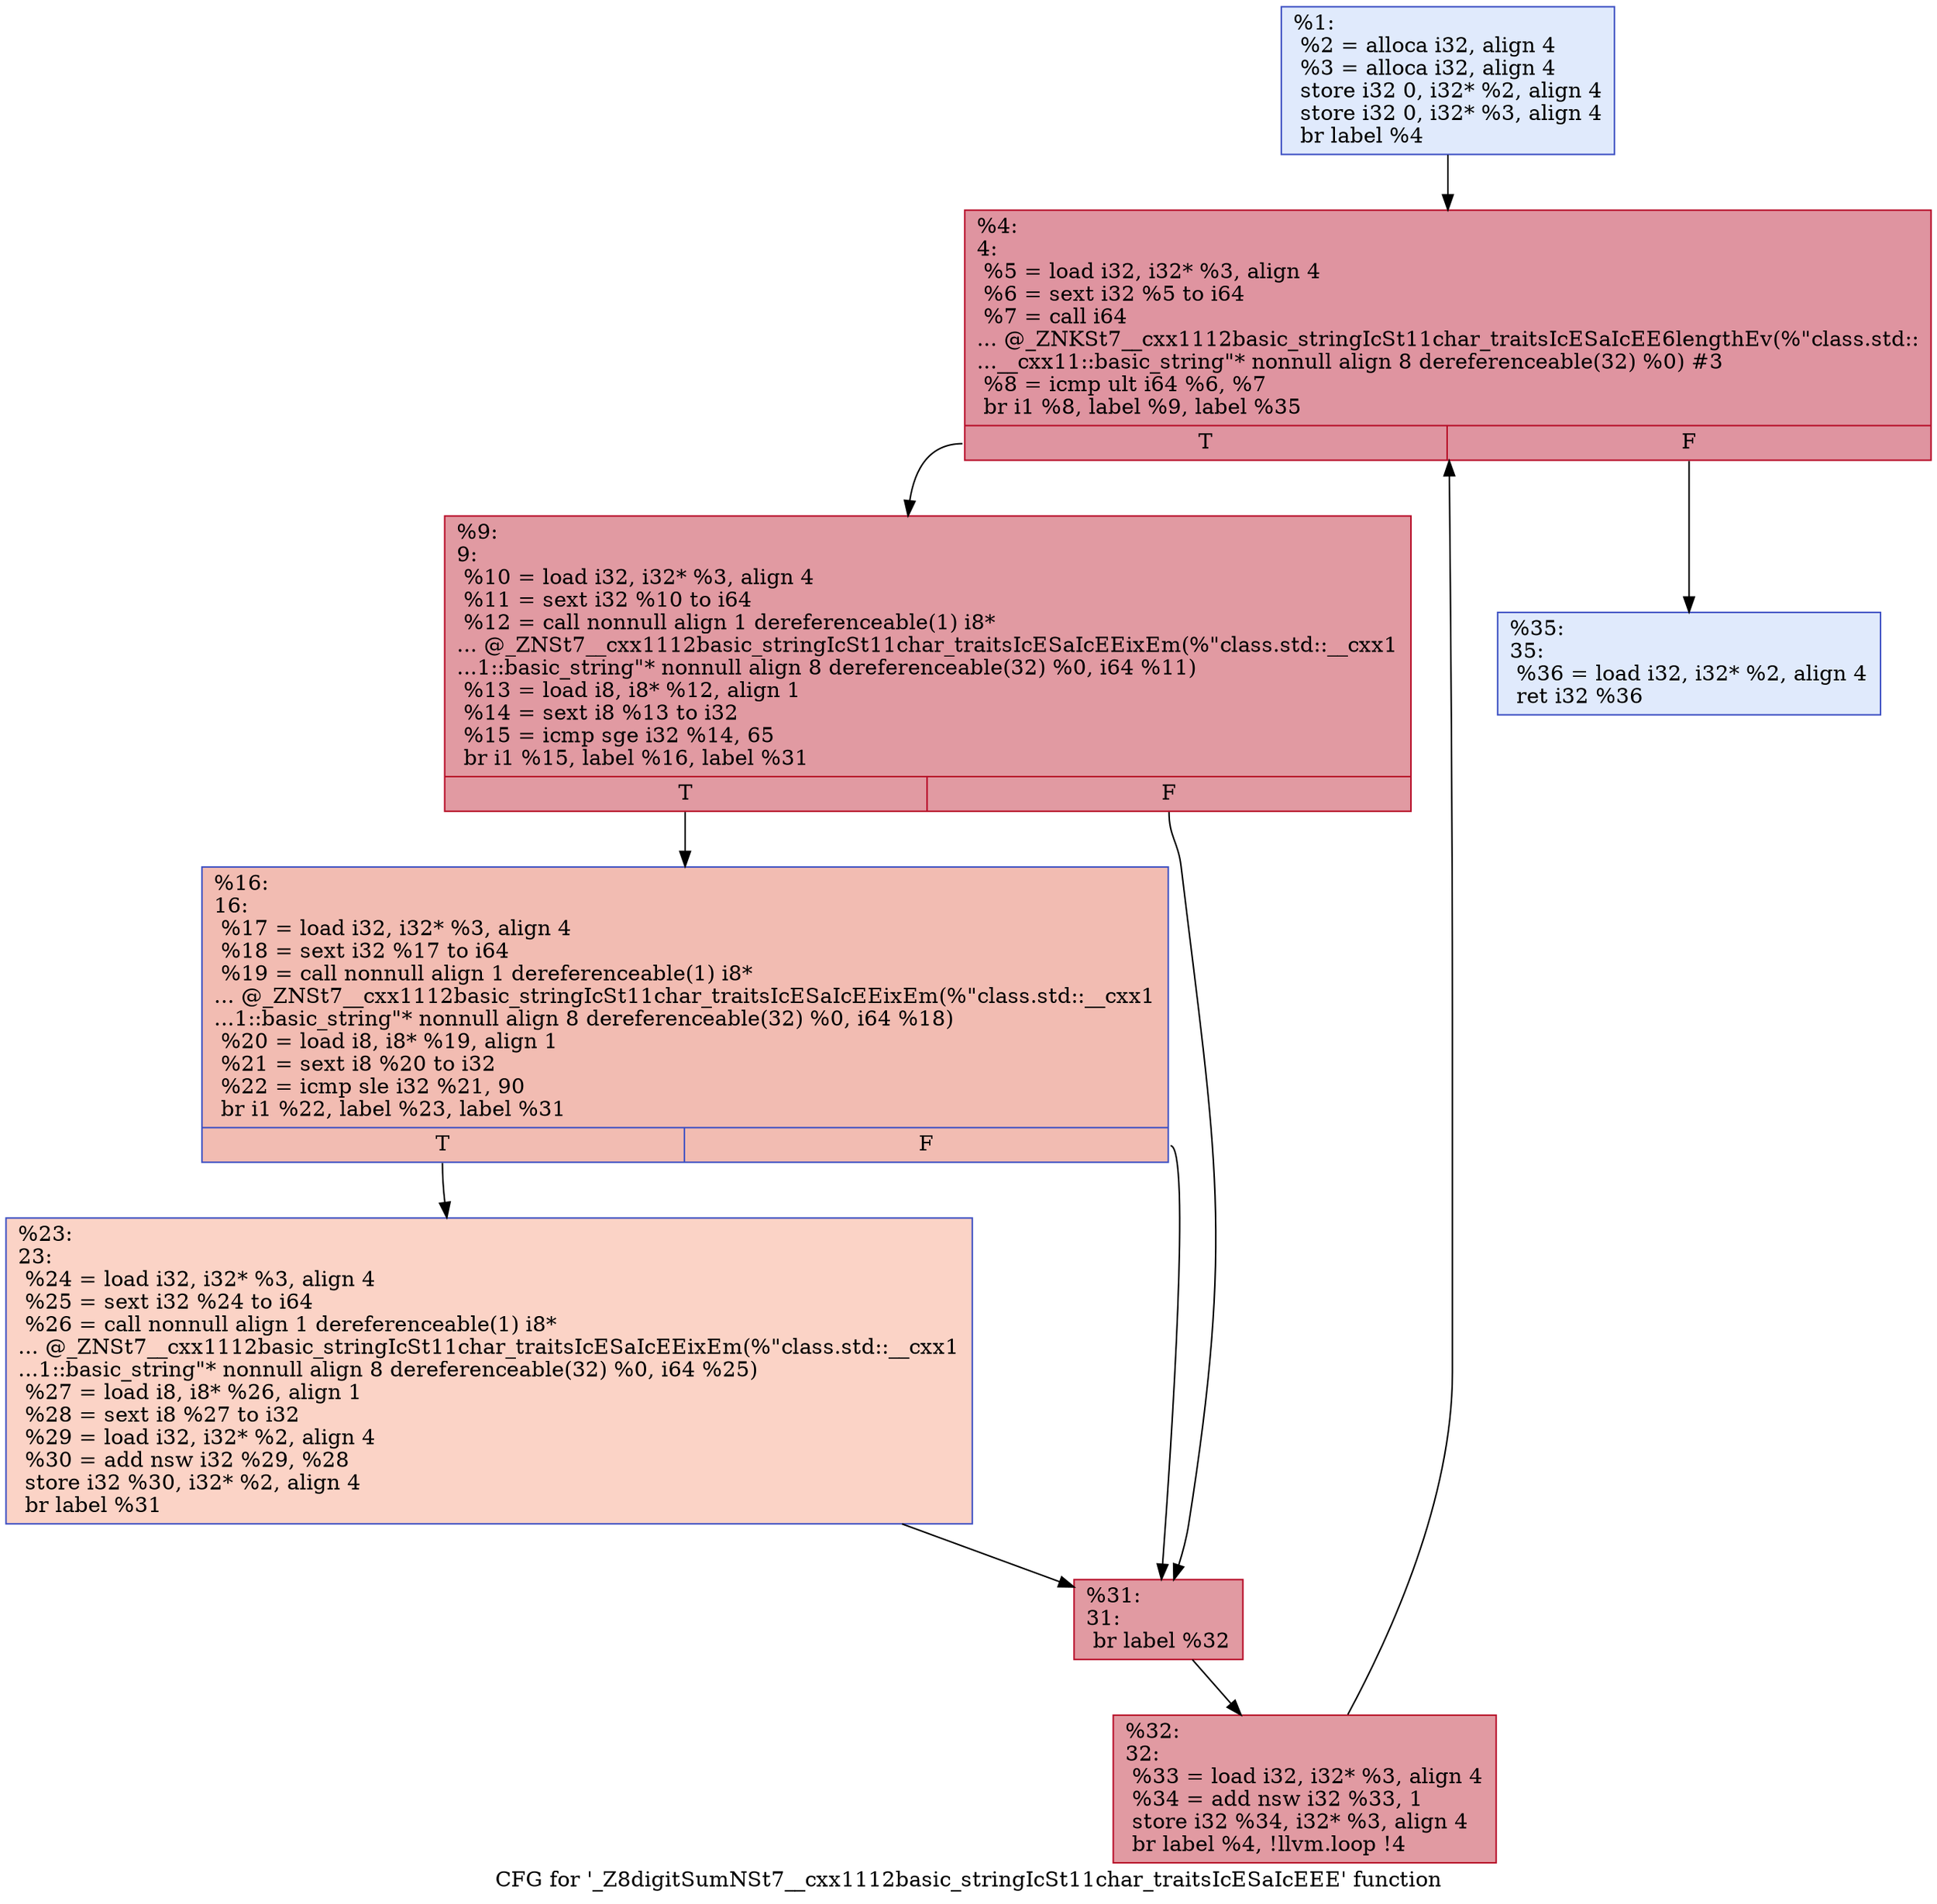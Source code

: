 digraph "CFG for '_Z8digitSumNSt7__cxx1112basic_stringIcSt11char_traitsIcESaIcEEE' function" {
	label="CFG for '_Z8digitSumNSt7__cxx1112basic_stringIcSt11char_traitsIcESaIcEEE' function";

	Node0x564296e6b1a0 [shape=record,color="#3d50c3ff", style=filled, fillcolor="#b9d0f970",label="{%1:\l  %2 = alloca i32, align 4\l  %3 = alloca i32, align 4\l  store i32 0, i32* %2, align 4\l  store i32 0, i32* %3, align 4\l  br label %4\l}"];
	Node0x564296e6b1a0 -> Node0x564296e6c0c0;
	Node0x564296e6c0c0 [shape=record,color="#b70d28ff", style=filled, fillcolor="#b70d2870",label="{%4:\l4:                                                \l  %5 = load i32, i32* %3, align 4\l  %6 = sext i32 %5 to i64\l  %7 = call i64\l... @_ZNKSt7__cxx1112basic_stringIcSt11char_traitsIcESaIcEE6lengthEv(%\"class.std::\l...__cxx11::basic_string\"* nonnull align 8 dereferenceable(32) %0) #3\l  %8 = icmp ult i64 %6, %7\l  br i1 %8, label %9, label %35\l|{<s0>T|<s1>F}}"];
	Node0x564296e6c0c0:s0 -> Node0x564296e6c180;
	Node0x564296e6c0c0:s1 -> Node0x564296e6c2b0;
	Node0x564296e6c180 [shape=record,color="#b70d28ff", style=filled, fillcolor="#bb1b2c70",label="{%9:\l9:                                                \l  %10 = load i32, i32* %3, align 4\l  %11 = sext i32 %10 to i64\l  %12 = call nonnull align 1 dereferenceable(1) i8*\l... @_ZNSt7__cxx1112basic_stringIcSt11char_traitsIcESaIcEEixEm(%\"class.std::__cxx1\l...1::basic_string\"* nonnull align 8 dereferenceable(32) %0, i64 %11)\l  %13 = load i8, i8* %12, align 1\l  %14 = sext i8 %13 to i32\l  %15 = icmp sge i32 %14, 65\l  br i1 %15, label %16, label %31\l|{<s0>T|<s1>F}}"];
	Node0x564296e6c180:s0 -> Node0x564296e6c870;
	Node0x564296e6c180:s1 -> Node0x564296e6cd50;
	Node0x564296e6c870 [shape=record,color="#3d50c3ff", style=filled, fillcolor="#e1675170",label="{%16:\l16:                                               \l  %17 = load i32, i32* %3, align 4\l  %18 = sext i32 %17 to i64\l  %19 = call nonnull align 1 dereferenceable(1) i8*\l... @_ZNSt7__cxx1112basic_stringIcSt11char_traitsIcESaIcEEixEm(%\"class.std::__cxx1\l...1::basic_string\"* nonnull align 8 dereferenceable(32) %0, i64 %18)\l  %20 = load i8, i8* %19, align 1\l  %21 = sext i8 %20 to i32\l  %22 = icmp sle i32 %21, 90\l  br i1 %22, label %23, label %31\l|{<s0>T|<s1>F}}"];
	Node0x564296e6c870:s0 -> Node0x564296e6cf70;
	Node0x564296e6c870:s1 -> Node0x564296e6cd50;
	Node0x564296e6cf70 [shape=record,color="#3d50c3ff", style=filled, fillcolor="#f59c7d70",label="{%23:\l23:                                               \l  %24 = load i32, i32* %3, align 4\l  %25 = sext i32 %24 to i64\l  %26 = call nonnull align 1 dereferenceable(1) i8*\l... @_ZNSt7__cxx1112basic_stringIcSt11char_traitsIcESaIcEEixEm(%\"class.std::__cxx1\l...1::basic_string\"* nonnull align 8 dereferenceable(32) %0, i64 %25)\l  %27 = load i8, i8* %26, align 1\l  %28 = sext i8 %27 to i32\l  %29 = load i32, i32* %2, align 4\l  %30 = add nsw i32 %29, %28\l  store i32 %30, i32* %2, align 4\l  br label %31\l}"];
	Node0x564296e6cf70 -> Node0x564296e6cd50;
	Node0x564296e6cd50 [shape=record,color="#b70d28ff", style=filled, fillcolor="#bb1b2c70",label="{%31:\l31:                                               \l  br label %32\l}"];
	Node0x564296e6cd50 -> Node0x564296e6d370;
	Node0x564296e6d370 [shape=record,color="#b70d28ff", style=filled, fillcolor="#bb1b2c70",label="{%32:\l32:                                               \l  %33 = load i32, i32* %3, align 4\l  %34 = add nsw i32 %33, 1\l  store i32 %34, i32* %3, align 4\l  br label %4, !llvm.loop !4\l}"];
	Node0x564296e6d370 -> Node0x564296e6c0c0;
	Node0x564296e6c2b0 [shape=record,color="#3d50c3ff", style=filled, fillcolor="#b9d0f970",label="{%35:\l35:                                               \l  %36 = load i32, i32* %2, align 4\l  ret i32 %36\l}"];
}
